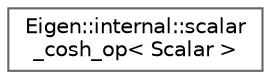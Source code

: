 digraph "类继承关系图"
{
 // LATEX_PDF_SIZE
  bgcolor="transparent";
  edge [fontname=Helvetica,fontsize=10,labelfontname=Helvetica,labelfontsize=10];
  node [fontname=Helvetica,fontsize=10,shape=box,height=0.2,width=0.4];
  rankdir="LR";
  Node0 [id="Node000000",label="Eigen::internal::scalar\l_cosh_op\< Scalar \>",height=0.2,width=0.4,color="grey40", fillcolor="white", style="filled",URL="$struct_eigen_1_1internal_1_1scalar__cosh__op.html",tooltip=" "];
}
